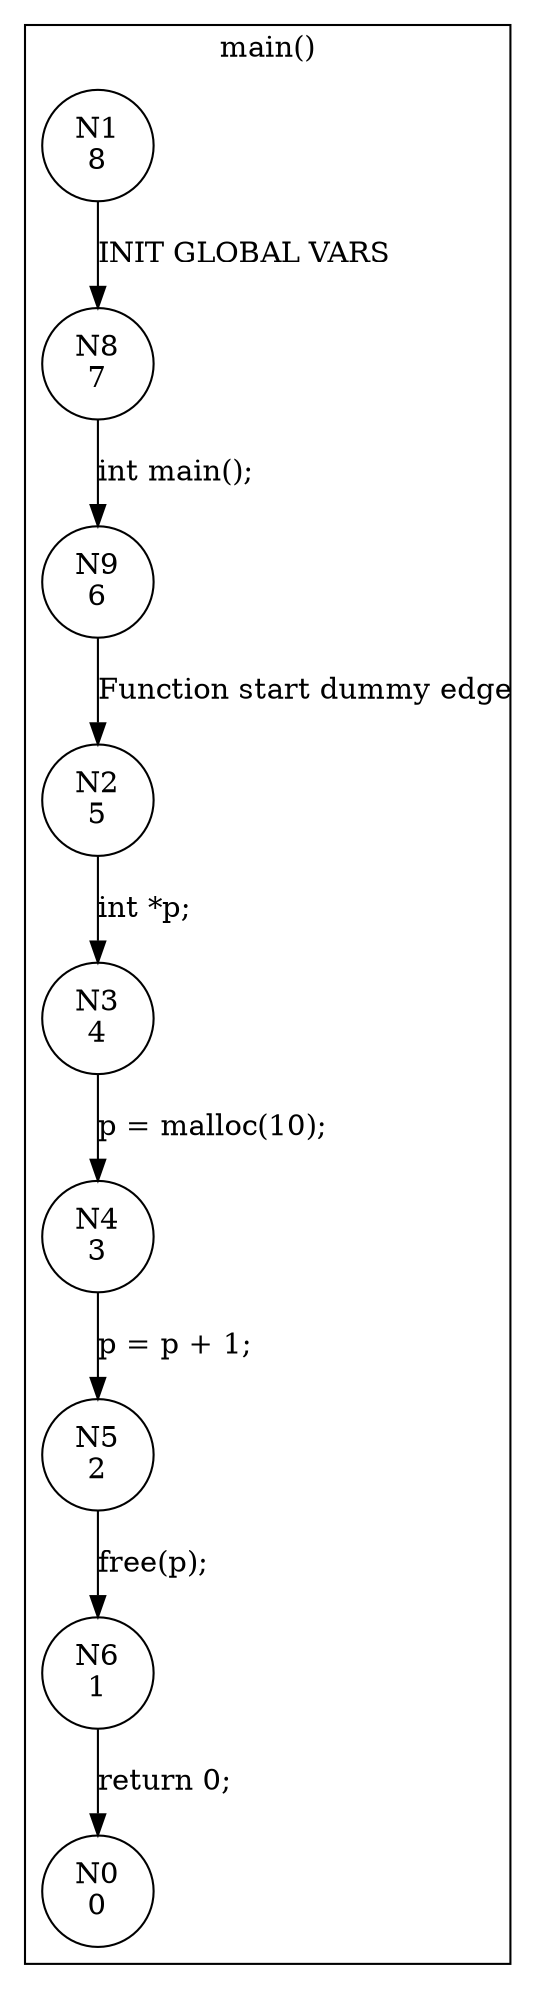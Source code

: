digraph CFA {
1 [shape="circle" label="N1\n8"]
8 [shape="circle" label="N8\n7"]
9 [shape="circle" label="N9\n6"]
2 [shape="circle" label="N2\n5"]
3 [shape="circle" label="N3\n4"]
4 [shape="circle" label="N4\n3"]
5 [shape="circle" label="N5\n2"]
6 [shape="circle" label="N6\n1"]
0 [shape="circle" label="N0\n0"]
node [shape="circle"]
subgraph cluster_main {
label="main()"
1 -> 8 [label="INIT GLOBAL VARS"]
8 -> 9 [label="int main();"]
9 -> 2 [label="Function start dummy edge"]
2 -> 3 [label="int *p;"]
3 -> 4 [label="p = malloc(10);"]
4 -> 5 [label="p = p + 1;"]
5 -> 6 [label="free(p);"]
6 -> 0 [label="return 0;"]}
}